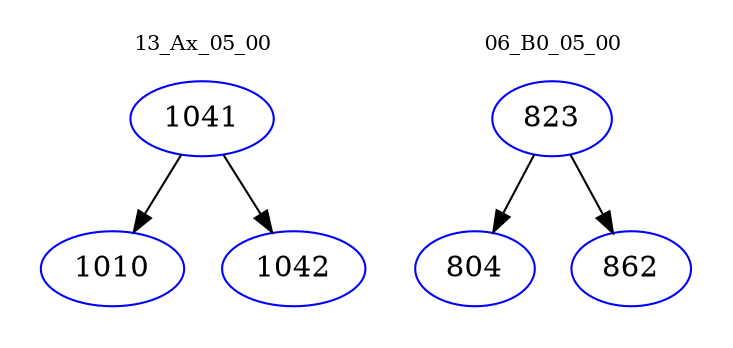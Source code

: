 digraph{
subgraph cluster_0 {
color = white
label = "13_Ax_05_00";
fontsize=10;
T0_1041 [label="1041", color="blue"]
T0_1041 -> T0_1010 [color="black"]
T0_1010 [label="1010", color="blue"]
T0_1041 -> T0_1042 [color="black"]
T0_1042 [label="1042", color="blue"]
}
subgraph cluster_1 {
color = white
label = "06_B0_05_00";
fontsize=10;
T1_823 [label="823", color="blue"]
T1_823 -> T1_804 [color="black"]
T1_804 [label="804", color="blue"]
T1_823 -> T1_862 [color="black"]
T1_862 [label="862", color="blue"]
}
}
